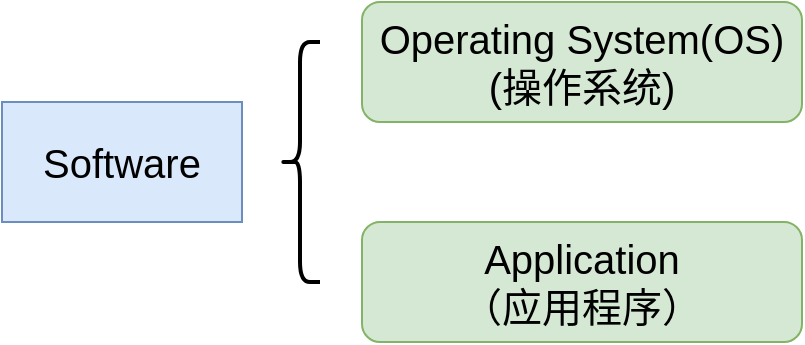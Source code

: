 <mxfile version="13.7.9" type="device" pages="2"><diagram id="yeC0l3ryDESTPQmtSpUf" name="start"><mxGraphModel dx="946" dy="627" grid="1" gridSize="10" guides="1" tooltips="1" connect="1" arrows="1" fold="1" page="1" pageScale="1" pageWidth="1920" pageHeight="1200" math="0" shadow="0"><root><mxCell id="0"/><mxCell id="1" parent="0"/><mxCell id="bWqqMiQorI8J5wme_6Bm-1" value="Software" style="whiteSpace=wrap;html=1;fontSize=20;fillColor=#dae8fc;strokeColor=#6c8ebf;" parent="1" vertex="1"><mxGeometry x="180" y="240" width="120" height="60" as="geometry"/></mxCell><mxCell id="bWqqMiQorI8J5wme_6Bm-2" value="Operating System(OS)&lt;br&gt;(操作系统)" style="rounded=1;whiteSpace=wrap;html=1;fontSize=20;fillColor=#d5e8d4;strokeColor=#82b366;" parent="1" vertex="1"><mxGeometry x="360" y="190" width="220" height="60" as="geometry"/></mxCell><mxCell id="bWqqMiQorI8J5wme_6Bm-3" value="Application&lt;br&gt;（应用程序）" style="rounded=1;whiteSpace=wrap;html=1;fontSize=20;fillColor=#d5e8d4;strokeColor=#82b366;" parent="1" vertex="1"><mxGeometry x="360" y="300" width="220" height="60" as="geometry"/></mxCell><mxCell id="bWqqMiQorI8J5wme_6Bm-4" value="" style="shape=curlyBracket;whiteSpace=wrap;html=1;rounded=1;fontSize=20;strokeWidth=2;" parent="1" vertex="1"><mxGeometry x="319" y="210" width="20" height="120" as="geometry"/></mxCell></root></mxGraphModel></diagram><diagram id="oxa2-huJ4I60uB3sNELW" name="next"><mxGraphModel dx="946" dy="627" grid="1" gridSize="10" guides="1" tooltips="1" connect="1" arrows="1" fold="1" page="1" pageScale="1" pageWidth="1920" pageHeight="1200" math="0" shadow="0"><root><mxCell id="tgr7Zjh4XQlZ0YIeDcSq-0"/><mxCell id="tgr7Zjh4XQlZ0YIeDcSq-1" parent="tgr7Zjh4XQlZ0YIeDcSq-0"/><mxCell id="nqqKqUsQ0yFQF7rw8QBM-0" value="接下来的学习" style="rounded=0;whiteSpace=wrap;html=1;strokeWidth=2;fontSize=20;fillColor=#dae8fc;strokeColor=#6c8ebf;" vertex="1" parent="tgr7Zjh4XQlZ0YIeDcSq-1"><mxGeometry x="490" y="170" width="160" height="60" as="geometry"/></mxCell><mxCell id="nqqKqUsQ0yFQF7rw8QBM-1" value="《数字信息基础》" style="rounded=0;whiteSpace=wrap;html=1;strokeWidth=2;fontSize=20;fillColor=#d5e8d4;strokeColor=#82b366;" vertex="1" parent="tgr7Zjh4XQlZ0YIeDcSq-1"><mxGeometry x="460" y="320" width="230" height="60" as="geometry"/></mxCell></root></mxGraphModel></diagram></mxfile>